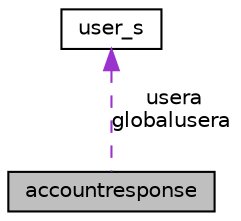 digraph "accountresponse"
{
  edge [fontname="Helvetica",fontsize="10",labelfontname="Helvetica",labelfontsize="10"];
  node [fontname="Helvetica",fontsize="10",shape=record];
  Node1 [label="accountresponse",height=0.2,width=0.4,color="black", fillcolor="grey75", style="filled", fontcolor="black"];
  Node2 -> Node1 [dir="back",color="darkorchid3",fontsize="10",style="dashed",label=" usera\nglobalusera" ,fontname="Helvetica"];
  Node2 [label="user_s",height=0.2,width=0.4,color="black", fillcolor="white", style="filled",URL="$structuser__s.html"];
}
